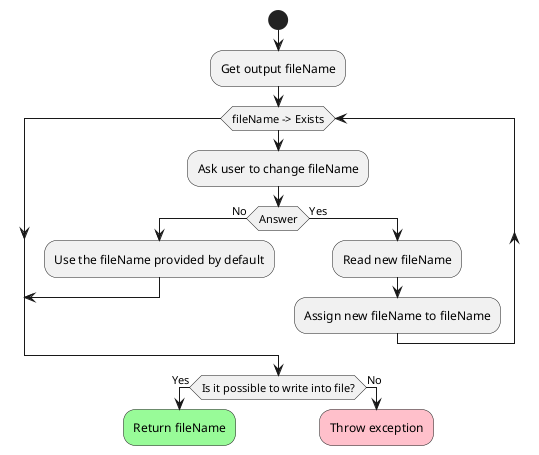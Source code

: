 @startuml
'https://plantuml.com/activity-diagram-beta

start
    :Get output fileName;

    while (fileName -> Exists)
        :Ask user to change fileName;

        if (Answer) is (No) then
            :Use the fileName provided by default;
            break
        else (Yes)
            :Read new fileName;
            :Assign new fileName to fileName;
        endif
    endwhile

    if (Is it possible to write into file?) is (Yes) then
        #palegreen:Return fileName;
        kill
    else (No)
        #pink:Throw exception;
        kill

@enduml
